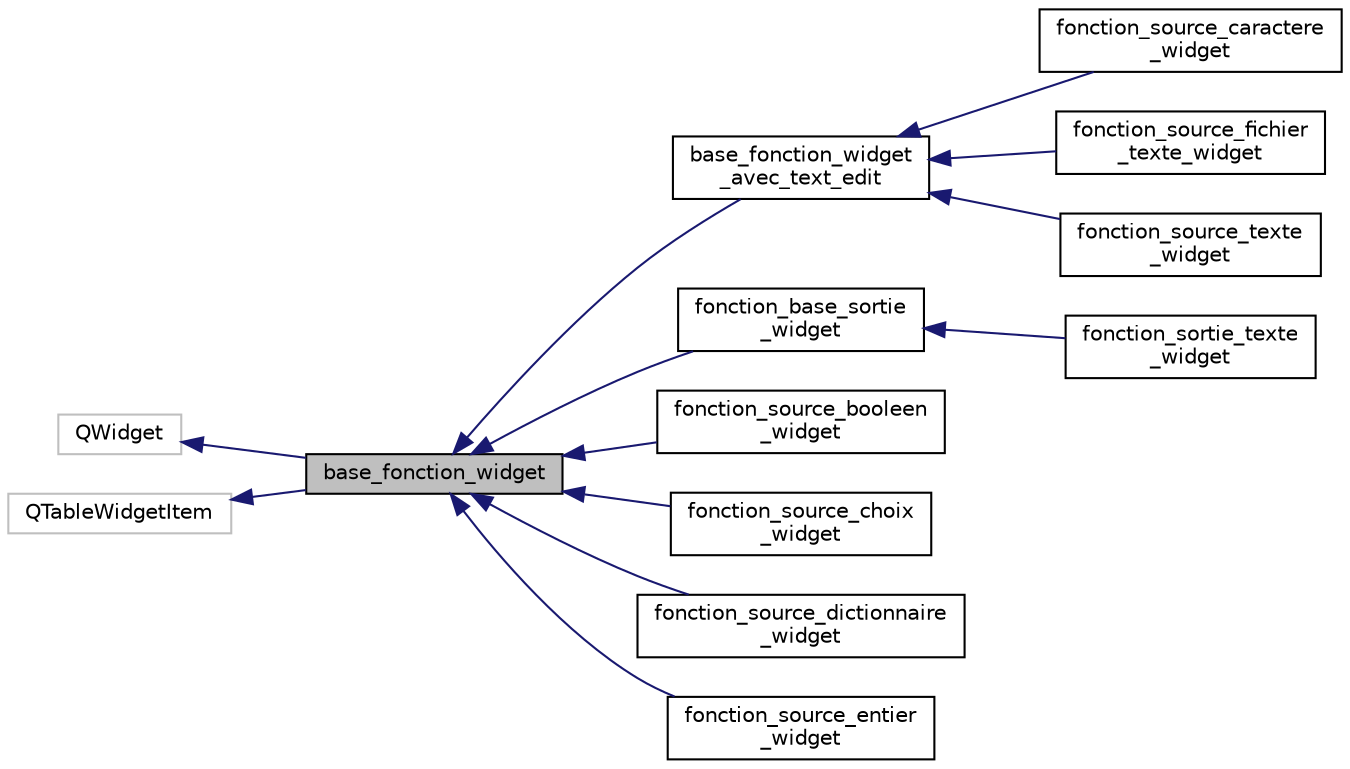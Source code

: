 digraph "base_fonction_widget"
{
  edge [fontname="Helvetica",fontsize="10",labelfontname="Helvetica",labelfontsize="10"];
  node [fontname="Helvetica",fontsize="10",shape=record];
  rankdir="LR";
  Node0 [label="base_fonction_widget",height=0.2,width=0.4,color="black", fillcolor="grey75", style="filled", fontcolor="black"];
  Node1 -> Node0 [dir="back",color="midnightblue",fontsize="10",style="solid",fontname="Helvetica"];
  Node1 [label="QWidget",height=0.2,width=0.4,color="grey75", fillcolor="white", style="filled"];
  Node2 -> Node0 [dir="back",color="midnightblue",fontsize="10",style="solid",fontname="Helvetica"];
  Node2 [label="QTableWidgetItem",height=0.2,width=0.4,color="grey75", fillcolor="white", style="filled"];
  Node0 -> Node3 [dir="back",color="midnightblue",fontsize="10",style="solid",fontname="Helvetica"];
  Node3 [label="base_fonction_widget\l_avec_text_edit",height=0.2,width=0.4,color="black", fillcolor="white", style="filled",URL="$classbase__fonction__widget__avec__text__edit.html",tooltip="Classe décrivant un widget affichant une fonction et nécessitant un text_edit. "];
  Node3 -> Node4 [dir="back",color="midnightblue",fontsize="10",style="solid",fontname="Helvetica"];
  Node4 [label="fonction_source_caractere\l_widget",height=0.2,width=0.4,color="black", fillcolor="white", style="filled",URL="$classfonction__source__caractere__widget.html",tooltip="Classe décrivant un widget affichant une fonction de type fonction_source_caractere. "];
  Node3 -> Node5 [dir="back",color="midnightblue",fontsize="10",style="solid",fontname="Helvetica"];
  Node5 [label="fonction_source_fichier\l_texte_widget",height=0.2,width=0.4,color="black", fillcolor="white", style="filled",URL="$classfonction__source__fichier__texte__widget.html",tooltip="Classe décrivant un widget affichant une fonction de type fonction_source_fichier_texte_widget. "];
  Node3 -> Node6 [dir="back",color="midnightblue",fontsize="10",style="solid",fontname="Helvetica"];
  Node6 [label="fonction_source_texte\l_widget",height=0.2,width=0.4,color="black", fillcolor="white", style="filled",URL="$classfonction__source__texte__widget.html",tooltip="Classe décrivant un widget affichant une fonction de type fonction_source_texte. "];
  Node0 -> Node7 [dir="back",color="midnightblue",fontsize="10",style="solid",fontname="Helvetica"];
  Node7 [label="fonction_base_sortie\l_widget",height=0.2,width=0.4,color="black", fillcolor="white", style="filled",URL="$classfonction__base__sortie__widget.html",tooltip="Classe décrivant un widget de base affichant une fonction de type sortie. "];
  Node7 -> Node8 [dir="back",color="midnightblue",fontsize="10",style="solid",fontname="Helvetica"];
  Node8 [label="fonction_sortie_texte\l_widget",height=0.2,width=0.4,color="black", fillcolor="white", style="filled",URL="$classfonction__sortie__texte__widget.html",tooltip="Classe décrivant un widget affichant une fonction de type sortie_texte. "];
  Node0 -> Node9 [dir="back",color="midnightblue",fontsize="10",style="solid",fontname="Helvetica"];
  Node9 [label="fonction_source_booleen\l_widget",height=0.2,width=0.4,color="black", fillcolor="white", style="filled",URL="$classfonction__source__booleen__widget.html",tooltip="Classe décrivant un widget affichant une fonction de type fonction_source_booleen. "];
  Node0 -> Node10 [dir="back",color="midnightblue",fontsize="10",style="solid",fontname="Helvetica"];
  Node10 [label="fonction_source_choix\l_widget",height=0.2,width=0.4,color="black", fillcolor="white", style="filled",URL="$classfonction__source__choix__widget.html",tooltip="Classe décrivant un widget affichant une fonction de type fonction_source_choix . ..."];
  Node0 -> Node11 [dir="back",color="midnightblue",fontsize="10",style="solid",fontname="Helvetica"];
  Node11 [label="fonction_source_dictionnaire\l_widget",height=0.2,width=0.4,color="black", fillcolor="white", style="filled",URL="$classfonction__source__dictionnaire__widget.html",tooltip="Classe décrivant un widget affichant une fonction de type fonction_source_dictionnaire_widget. "];
  Node0 -> Node12 [dir="back",color="midnightblue",fontsize="10",style="solid",fontname="Helvetica"];
  Node12 [label="fonction_source_entier\l_widget",height=0.2,width=0.4,color="black", fillcolor="white", style="filled",URL="$classfonction__source__entier__widget.html",tooltip="Classe décrivant un widget affichant une fonction de type fonction_source_entier. ..."];
}

